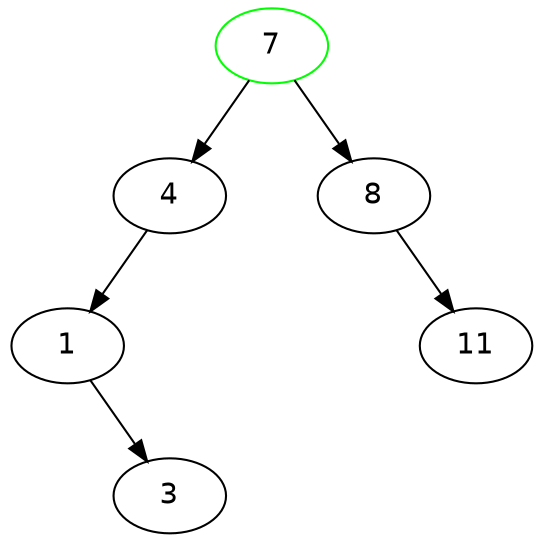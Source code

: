 digraph G {
	graph [fontname = "Helvetica"];
	node [fontname = "Helvetica"];
	edge [fontname = "Helvetica"];

	7 [color=green];
	7 -> 4;
	null1 [label="", width=0.1, style=invis];
	7 -> null1 [style=invis];
	7 -> 8;
	{rank=same 4 -> null1 -> 8 [style=invis]};
	
	4 -> 1;
	null2 [label="", width=0.1, style=invis];
	4 -> null2 [style=invis];
	null3 [label="", width=0.1, style=invis];
	4 -> null3 [style=invis];
	{rank=same 1 -> null2 -> null3 [style=invis]};
	
	null4 [label="", width=0.1, style=invis];
	1 -> null4 [style=invis];
	null5 [label="", width=0.1, style=invis];
	1 -> null5 [style=invis];
	1 -> 3;
	{rank=same null4 -> null5 -> 3 [style=invis]};

	null7 [label="", width=0.1, style=invis];
	8 -> null7 [style=invis];
	null6 [label="", width=0.1, style=invis];
	8 -> null6 [style=invis];
	8 -> 11;
	{rank=same null7 -> null6 -> 11 [style=invis]};
}
